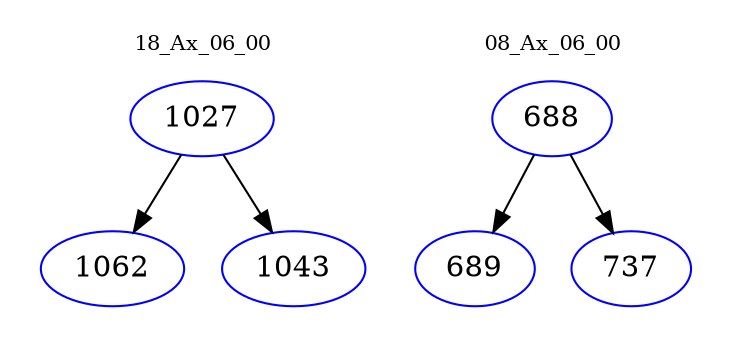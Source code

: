 digraph{
subgraph cluster_0 {
color = white
label = "18_Ax_06_00";
fontsize=10;
T0_1027 [label="1027", color="blue"]
T0_1027 -> T0_1062 [color="black"]
T0_1062 [label="1062", color="blue"]
T0_1027 -> T0_1043 [color="black"]
T0_1043 [label="1043", color="blue"]
}
subgraph cluster_1 {
color = white
label = "08_Ax_06_00";
fontsize=10;
T1_688 [label="688", color="blue"]
T1_688 -> T1_689 [color="black"]
T1_689 [label="689", color="blue"]
T1_688 -> T1_737 [color="black"]
T1_737 [label="737", color="blue"]
}
}
